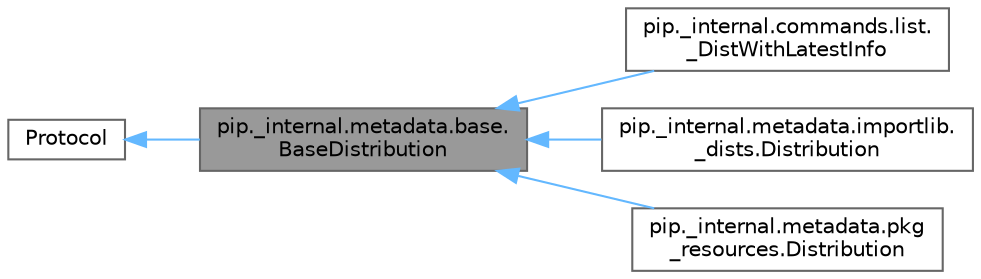 digraph "pip._internal.metadata.base.BaseDistribution"
{
 // LATEX_PDF_SIZE
  bgcolor="transparent";
  edge [fontname=Helvetica,fontsize=10,labelfontname=Helvetica,labelfontsize=10];
  node [fontname=Helvetica,fontsize=10,shape=box,height=0.2,width=0.4];
  rankdir="LR";
  Node1 [id="Node000001",label="pip._internal.metadata.base.\lBaseDistribution",height=0.2,width=0.4,color="gray40", fillcolor="grey60", style="filled", fontcolor="black",tooltip=" "];
  Node2 -> Node1 [id="edge1_Node000001_Node000002",dir="back",color="steelblue1",style="solid",tooltip=" "];
  Node2 [id="Node000002",label="Protocol",height=0.2,width=0.4,color="gray40", fillcolor="white", style="filled",tooltip=" "];
  Node1 -> Node3 [id="edge2_Node000001_Node000003",dir="back",color="steelblue1",style="solid",tooltip=" "];
  Node3 [id="Node000003",label="pip._internal.commands.list.\l_DistWithLatestInfo",height=0.2,width=0.4,color="gray40", fillcolor="white", style="filled",URL="$classpip_1_1__internal_1_1commands_1_1list_1_1___dist_with_latest_info.html",tooltip=" "];
  Node1 -> Node4 [id="edge3_Node000001_Node000004",dir="back",color="steelblue1",style="solid",tooltip=" "];
  Node4 [id="Node000004",label="pip._internal.metadata.importlib.\l_dists.Distribution",height=0.2,width=0.4,color="gray40", fillcolor="white", style="filled",URL="$classpip_1_1__internal_1_1metadata_1_1importlib_1_1__dists_1_1_distribution.html",tooltip=" "];
  Node1 -> Node5 [id="edge4_Node000001_Node000005",dir="back",color="steelblue1",style="solid",tooltip=" "];
  Node5 [id="Node000005",label="pip._internal.metadata.pkg\l_resources.Distribution",height=0.2,width=0.4,color="gray40", fillcolor="white", style="filled",URL="$classpip_1_1__internal_1_1metadata_1_1pkg__resources_1_1_distribution.html",tooltip=" "];
}
